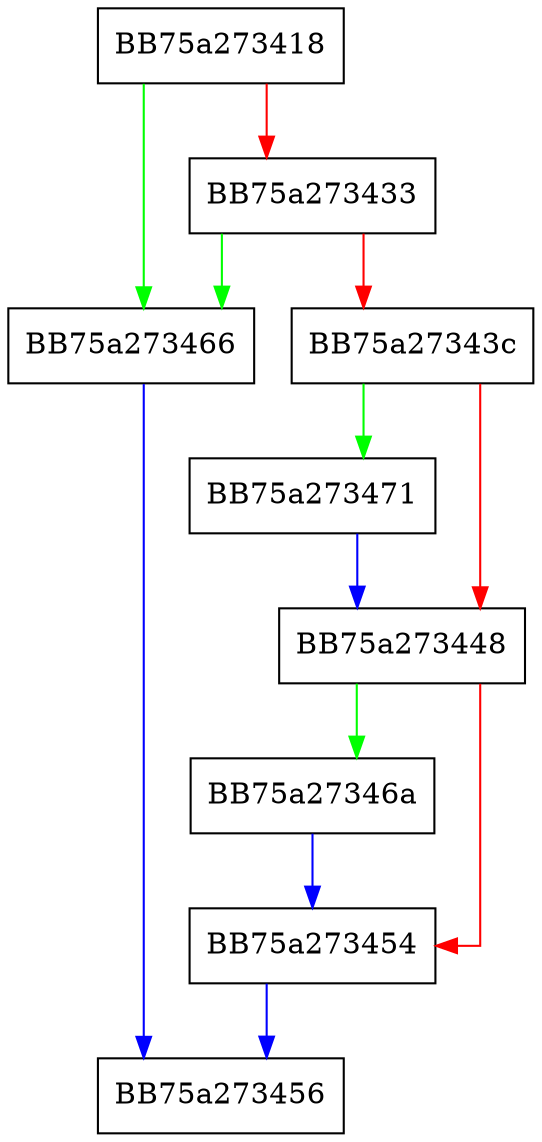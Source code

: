 digraph Merge {
  node [shape="box"];
  graph [splines=ortho];
  BB75a273418 -> BB75a273466 [color="green"];
  BB75a273418 -> BB75a273433 [color="red"];
  BB75a273433 -> BB75a273466 [color="green"];
  BB75a273433 -> BB75a27343c [color="red"];
  BB75a27343c -> BB75a273471 [color="green"];
  BB75a27343c -> BB75a273448 [color="red"];
  BB75a273448 -> BB75a27346a [color="green"];
  BB75a273448 -> BB75a273454 [color="red"];
  BB75a273454 -> BB75a273456 [color="blue"];
  BB75a273466 -> BB75a273456 [color="blue"];
  BB75a27346a -> BB75a273454 [color="blue"];
  BB75a273471 -> BB75a273448 [color="blue"];
}